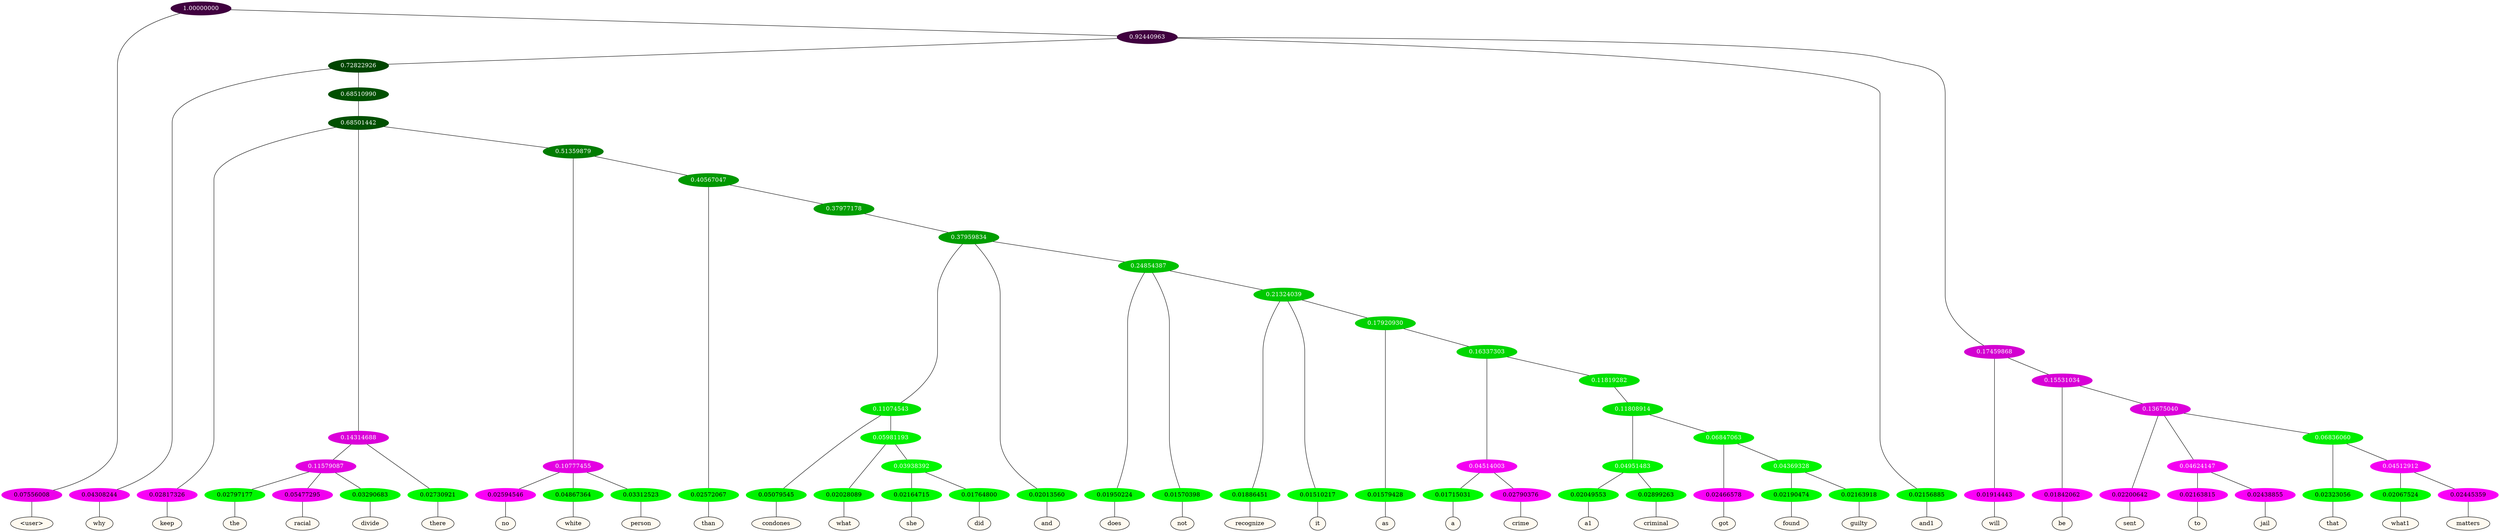 graph {
	node [format=png height=0.15 nodesep=0.001 ordering=out overlap=prism overlap_scaling=0.01 ranksep=0.001 ratio=0.2 style=filled width=0.15]
	{
		rank=same
		a_w_1 [label="\<user\>" color=black fillcolor=floralwhite style="filled,solid"]
		a_w_6 [label=why color=black fillcolor=floralwhite style="filled,solid"]
		a_w_13 [label=keep color=black fillcolor=floralwhite style="filled,solid"]
		a_w_27 [label=the color=black fillcolor=floralwhite style="filled,solid"]
		a_w_28 [label=racial color=black fillcolor=floralwhite style="filled,solid"]
		a_w_29 [label=divide color=black fillcolor=floralwhite style="filled,solid"]
		a_w_20 [label=there color=black fillcolor=floralwhite style="filled,solid"]
		a_w_30 [label=no color=black fillcolor=floralwhite style="filled,solid"]
		a_w_31 [label=white color=black fillcolor=floralwhite style="filled,solid"]
		a_w_32 [label=person color=black fillcolor=floralwhite style="filled,solid"]
		a_w_33 [label=than color=black fillcolor=floralwhite style="filled,solid"]
		a_w_41 [label=condones color=black fillcolor=floralwhite style="filled,solid"]
		a_w_46 [label=what color=black fillcolor=floralwhite style="filled,solid"]
		a_w_51 [label=she color=black fillcolor=floralwhite style="filled,solid"]
		a_w_52 [label=did color=black fillcolor=floralwhite style="filled,solid"]
		a_w_39 [label=and color=black fillcolor=floralwhite style="filled,solid"]
		a_w_43 [label=does color=black fillcolor=floralwhite style="filled,solid"]
		a_w_44 [label=not color=black fillcolor=floralwhite style="filled,solid"]
		a_w_48 [label=recognize color=black fillcolor=floralwhite style="filled,solid"]
		a_w_49 [label=it color=black fillcolor=floralwhite style="filled,solid"]
		a_w_53 [label=as color=black fillcolor=floralwhite style="filled,solid"]
		a_w_57 [label=a color=black fillcolor=floralwhite style="filled,solid"]
		a_w_58 [label=crime color=black fillcolor=floralwhite style="filled,solid"]
		a_w_62 [label=a1 color=black fillcolor=floralwhite style="filled,solid"]
		a_w_63 [label=criminal color=black fillcolor=floralwhite style="filled,solid"]
		a_w_64 [label=got color=black fillcolor=floralwhite style="filled,solid"]
		a_w_66 [label=found color=black fillcolor=floralwhite style="filled,solid"]
		a_w_67 [label=guilty color=black fillcolor=floralwhite style="filled,solid"]
		a_w_4 [label=and1 color=black fillcolor=floralwhite style="filled,solid"]
		a_w_8 [label=will color=black fillcolor=floralwhite style="filled,solid"]
		a_w_11 [label=be color=black fillcolor=floralwhite style="filled,solid"]
		a_w_16 [label=sent color=black fillcolor=floralwhite style="filled,solid"]
		a_w_23 [label=to color=black fillcolor=floralwhite style="filled,solid"]
		a_w_24 [label=jail color=black fillcolor=floralwhite style="filled,solid"]
		a_w_25 [label=that color=black fillcolor=floralwhite style="filled,solid"]
		a_w_35 [label=what1 color=black fillcolor=floralwhite style="filled,solid"]
		a_w_36 [label=matters color=black fillcolor=floralwhite style="filled,solid"]
	}
	a_n_1 -- a_w_1
	a_n_6 -- a_w_6
	a_n_13 -- a_w_13
	a_n_27 -- a_w_27
	a_n_28 -- a_w_28
	a_n_29 -- a_w_29
	a_n_20 -- a_w_20
	a_n_30 -- a_w_30
	a_n_31 -- a_w_31
	a_n_32 -- a_w_32
	a_n_33 -- a_w_33
	a_n_41 -- a_w_41
	a_n_46 -- a_w_46
	a_n_51 -- a_w_51
	a_n_52 -- a_w_52
	a_n_39 -- a_w_39
	a_n_43 -- a_w_43
	a_n_44 -- a_w_44
	a_n_48 -- a_w_48
	a_n_49 -- a_w_49
	a_n_53 -- a_w_53
	a_n_57 -- a_w_57
	a_n_58 -- a_w_58
	a_n_62 -- a_w_62
	a_n_63 -- a_w_63
	a_n_64 -- a_w_64
	a_n_66 -- a_w_66
	a_n_67 -- a_w_67
	a_n_4 -- a_w_4
	a_n_8 -- a_w_8
	a_n_11 -- a_w_11
	a_n_16 -- a_w_16
	a_n_23 -- a_w_23
	a_n_24 -- a_w_24
	a_n_25 -- a_w_25
	a_n_35 -- a_w_35
	a_n_36 -- a_w_36
	{
		rank=same
		a_n_1 [label=0.07556008 color="0.835 1.000 0.924" fontcolor=black]
		a_n_6 [label=0.04308244 color="0.835 1.000 0.957" fontcolor=black]
		a_n_13 [label=0.02817326 color="0.835 1.000 0.972" fontcolor=black]
		a_n_27 [label=0.02797177 color="0.334 1.000 0.972" fontcolor=black]
		a_n_28 [label=0.05477295 color="0.835 1.000 0.945" fontcolor=black]
		a_n_29 [label=0.03290683 color="0.334 1.000 0.967" fontcolor=black]
		a_n_20 [label=0.02730921 color="0.334 1.000 0.973" fontcolor=black]
		a_n_30 [label=0.02594546 color="0.835 1.000 0.974" fontcolor=black]
		a_n_31 [label=0.04867364 color="0.334 1.000 0.951" fontcolor=black]
		a_n_32 [label=0.03312523 color="0.334 1.000 0.967" fontcolor=black]
		a_n_33 [label=0.02572067 color="0.334 1.000 0.974" fontcolor=black]
		a_n_41 [label=0.05079545 color="0.334 1.000 0.949" fontcolor=black]
		a_n_46 [label=0.02028089 color="0.334 1.000 0.980" fontcolor=black]
		a_n_51 [label=0.02164715 color="0.334 1.000 0.978" fontcolor=black]
		a_n_52 [label=0.01764800 color="0.334 1.000 0.982" fontcolor=black]
		a_n_39 [label=0.02013560 color="0.334 1.000 0.980" fontcolor=black]
		a_n_43 [label=0.01950224 color="0.334 1.000 0.980" fontcolor=black]
		a_n_44 [label=0.01570398 color="0.334 1.000 0.984" fontcolor=black]
		a_n_48 [label=0.01886451 color="0.334 1.000 0.981" fontcolor=black]
		a_n_49 [label=0.01510217 color="0.334 1.000 0.985" fontcolor=black]
		a_n_53 [label=0.01579428 color="0.334 1.000 0.984" fontcolor=black]
		a_n_57 [label=0.01715031 color="0.334 1.000 0.983" fontcolor=black]
		a_n_58 [label=0.02790376 color="0.835 1.000 0.972" fontcolor=black]
		a_n_62 [label=0.02049553 color="0.334 1.000 0.980" fontcolor=black]
		a_n_63 [label=0.02899263 color="0.334 1.000 0.971" fontcolor=black]
		a_n_64 [label=0.02466578 color="0.835 1.000 0.975" fontcolor=black]
		a_n_66 [label=0.02190474 color="0.334 1.000 0.978" fontcolor=black]
		a_n_67 [label=0.02163918 color="0.334 1.000 0.978" fontcolor=black]
		a_n_4 [label=0.02156885 color="0.334 1.000 0.978" fontcolor=black]
		a_n_8 [label=0.01914443 color="0.835 1.000 0.981" fontcolor=black]
		a_n_11 [label=0.01842062 color="0.835 1.000 0.982" fontcolor=black]
		a_n_16 [label=0.02200642 color="0.835 1.000 0.978" fontcolor=black]
		a_n_23 [label=0.02163815 color="0.835 1.000 0.978" fontcolor=black]
		a_n_24 [label=0.02438855 color="0.835 1.000 0.976" fontcolor=black]
		a_n_25 [label=0.02323056 color="0.334 1.000 0.977" fontcolor=black]
		a_n_35 [label=0.02067524 color="0.334 1.000 0.979" fontcolor=black]
		a_n_36 [label=0.02445359 color="0.835 1.000 0.976" fontcolor=black]
	}
	a_n_0 [label=1.00000000 color="0.835 1.000 0.250" fontcolor=grey99]
	a_n_0 -- a_n_1
	a_n_2 [label=0.92440963 color="0.835 1.000 0.250" fontcolor=grey99]
	a_n_0 -- a_n_2
	a_n_3 [label=0.72822926 color="0.334 1.000 0.272" fontcolor=grey99]
	a_n_2 -- a_n_3
	a_n_2 -- a_n_4
	a_n_5 [label=0.17459868 color="0.835 1.000 0.825" fontcolor=grey99]
	a_n_2 -- a_n_5
	a_n_3 -- a_n_6
	a_n_7 [label=0.68510990 color="0.334 1.000 0.315" fontcolor=grey99]
	a_n_3 -- a_n_7
	a_n_5 -- a_n_8
	a_n_9 [label=0.15531034 color="0.835 1.000 0.845" fontcolor=grey99]
	a_n_5 -- a_n_9
	a_n_10 [label=0.68501442 color="0.334 1.000 0.315" fontcolor=grey99]
	a_n_7 -- a_n_10
	a_n_9 -- a_n_11
	a_n_12 [label=0.13675040 color="0.835 1.000 0.863" fontcolor=grey99]
	a_n_9 -- a_n_12
	a_n_10 -- a_n_13
	a_n_14 [label=0.14314688 color="0.835 1.000 0.857" fontcolor=grey99]
	a_n_10 -- a_n_14
	a_n_15 [label=0.51359879 color="0.334 1.000 0.486" fontcolor=grey99]
	a_n_10 -- a_n_15
	a_n_12 -- a_n_16
	a_n_17 [label=0.04624147 color="0.835 1.000 0.954" fontcolor=grey99]
	a_n_12 -- a_n_17
	a_n_18 [label=0.06836060 color="0.334 1.000 0.932" fontcolor=grey99]
	a_n_12 -- a_n_18
	a_n_19 [label=0.11579087 color="0.835 1.000 0.884" fontcolor=grey99]
	a_n_14 -- a_n_19
	a_n_14 -- a_n_20
	a_n_21 [label=0.10777455 color="0.835 1.000 0.892" fontcolor=grey99]
	a_n_15 -- a_n_21
	a_n_22 [label=0.40567047 color="0.334 1.000 0.594" fontcolor=grey99]
	a_n_15 -- a_n_22
	a_n_17 -- a_n_23
	a_n_17 -- a_n_24
	a_n_18 -- a_n_25
	a_n_26 [label=0.04512912 color="0.835 1.000 0.955" fontcolor=grey99]
	a_n_18 -- a_n_26
	a_n_19 -- a_n_27
	a_n_19 -- a_n_28
	a_n_19 -- a_n_29
	a_n_21 -- a_n_30
	a_n_21 -- a_n_31
	a_n_21 -- a_n_32
	a_n_22 -- a_n_33
	a_n_34 [label=0.37977178 color="0.334 1.000 0.620" fontcolor=grey99]
	a_n_22 -- a_n_34
	a_n_26 -- a_n_35
	a_n_26 -- a_n_36
	a_n_37 [label=0.37959834 color="0.334 1.000 0.620" fontcolor=grey99]
	a_n_34 -- a_n_37
	a_n_38 [label=0.11074543 color="0.334 1.000 0.889" fontcolor=grey99]
	a_n_37 -- a_n_38
	a_n_37 -- a_n_39
	a_n_40 [label=0.24854387 color="0.334 1.000 0.751" fontcolor=grey99]
	a_n_37 -- a_n_40
	a_n_38 -- a_n_41
	a_n_42 [label=0.05981193 color="0.334 1.000 0.940" fontcolor=grey99]
	a_n_38 -- a_n_42
	a_n_40 -- a_n_43
	a_n_40 -- a_n_44
	a_n_45 [label=0.21324039 color="0.334 1.000 0.787" fontcolor=grey99]
	a_n_40 -- a_n_45
	a_n_42 -- a_n_46
	a_n_47 [label=0.03938392 color="0.334 1.000 0.961" fontcolor=grey99]
	a_n_42 -- a_n_47
	a_n_45 -- a_n_48
	a_n_45 -- a_n_49
	a_n_50 [label=0.17920930 color="0.334 1.000 0.821" fontcolor=grey99]
	a_n_45 -- a_n_50
	a_n_47 -- a_n_51
	a_n_47 -- a_n_52
	a_n_50 -- a_n_53
	a_n_54 [label=0.16337303 color="0.334 1.000 0.837" fontcolor=grey99]
	a_n_50 -- a_n_54
	a_n_55 [label=0.04514003 color="0.835 1.000 0.955" fontcolor=grey99]
	a_n_54 -- a_n_55
	a_n_56 [label=0.11819282 color="0.334 1.000 0.882" fontcolor=grey99]
	a_n_54 -- a_n_56
	a_n_55 -- a_n_57
	a_n_55 -- a_n_58
	a_n_59 [label=0.11808914 color="0.334 1.000 0.882" fontcolor=grey99]
	a_n_56 -- a_n_59
	a_n_60 [label=0.04951483 color="0.334 1.000 0.950" fontcolor=grey99]
	a_n_59 -- a_n_60
	a_n_61 [label=0.06847063 color="0.334 1.000 0.932" fontcolor=grey99]
	a_n_59 -- a_n_61
	a_n_60 -- a_n_62
	a_n_60 -- a_n_63
	a_n_61 -- a_n_64
	a_n_65 [label=0.04369328 color="0.334 1.000 0.956" fontcolor=grey99]
	a_n_61 -- a_n_65
	a_n_65 -- a_n_66
	a_n_65 -- a_n_67
}
